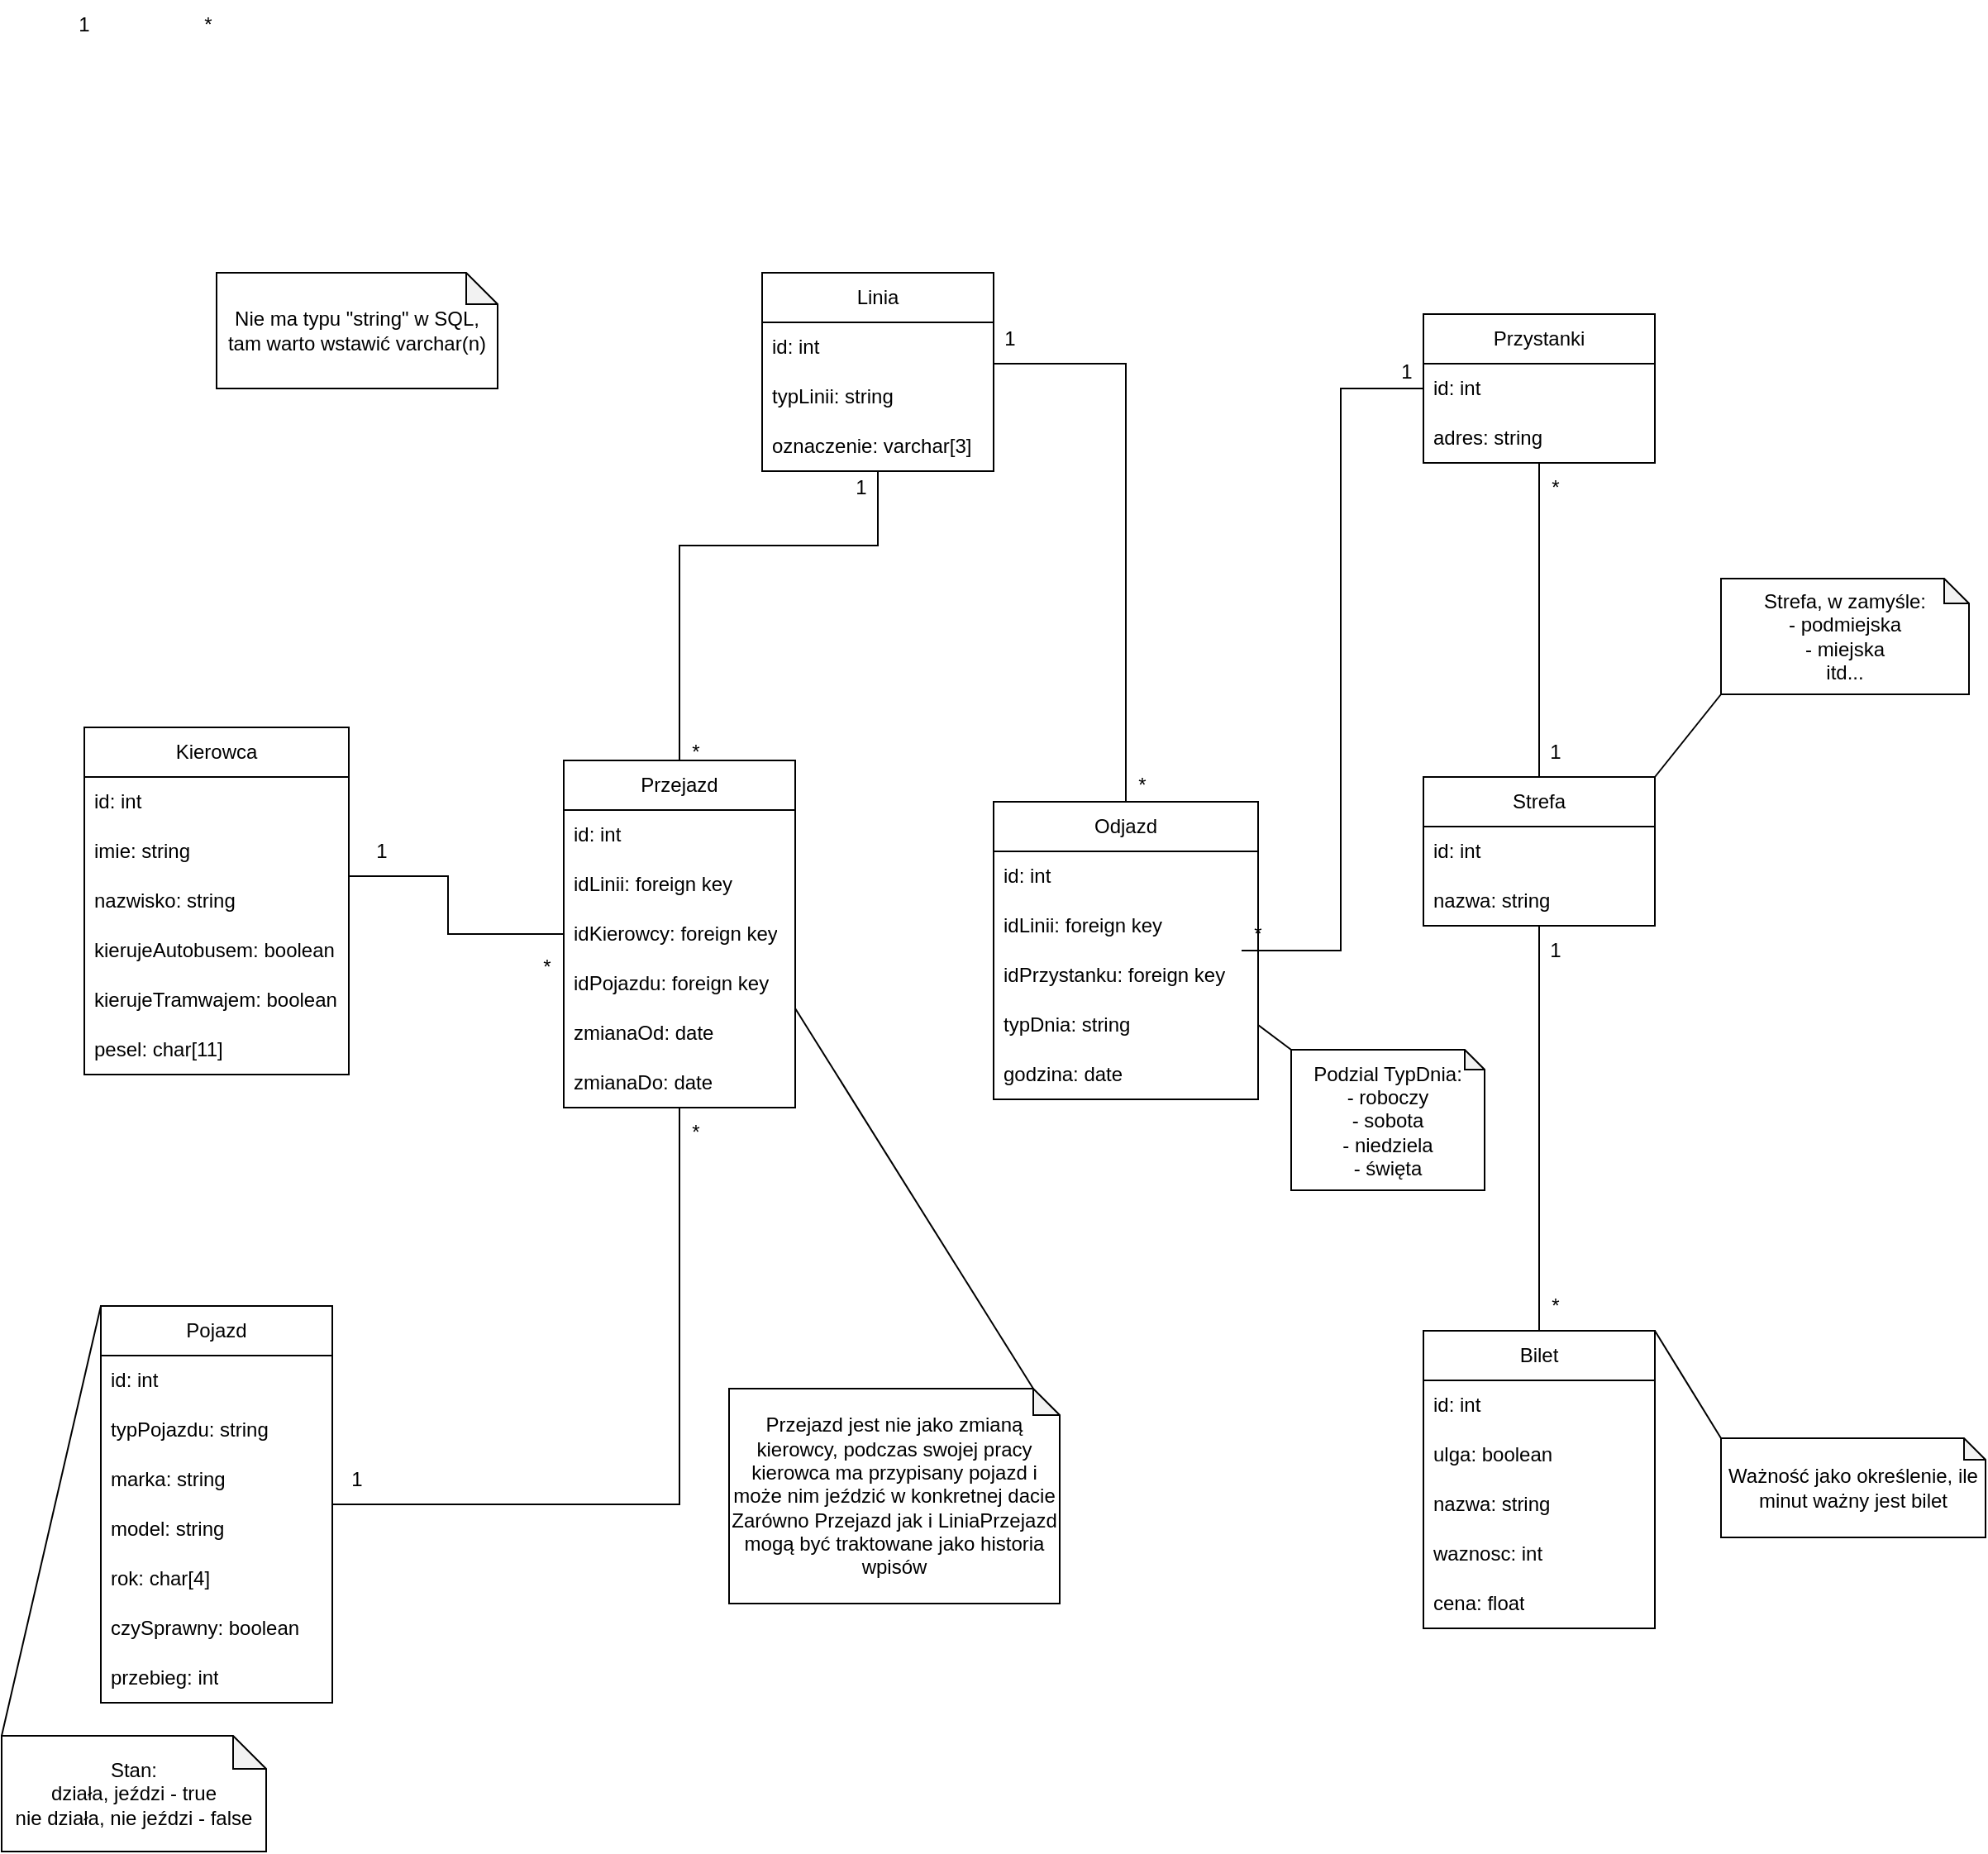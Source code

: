 <mxfile version="21.2.1" type="device">
  <diagram name="Strona-1" id="KXczJNX2hruGpQm2LtIr">
    <mxGraphModel dx="1345" dy="748" grid="1" gridSize="10" guides="1" tooltips="1" connect="1" arrows="1" fold="1" page="1" pageScale="1" pageWidth="827" pageHeight="1169" math="0" shadow="0">
      <root>
        <mxCell id="0" />
        <mxCell id="1" parent="0" />
        <mxCell id="rLP0wRcw7yNudNVZyc_8-1" value="Linia" style="swimlane;fontStyle=0;childLayout=stackLayout;horizontal=1;startSize=30;horizontalStack=0;resizeParent=1;resizeParentMax=0;resizeLast=0;collapsible=1;marginBottom=0;whiteSpace=wrap;html=1;" parent="1" vertex="1">
          <mxGeometry x="500" y="175" width="140" height="120" as="geometry" />
        </mxCell>
        <mxCell id="rLP0wRcw7yNudNVZyc_8-2" value="id: int" style="text;strokeColor=none;fillColor=none;align=left;verticalAlign=middle;spacingLeft=4;spacingRight=4;overflow=hidden;points=[[0,0.5],[1,0.5]];portConstraint=eastwest;rotatable=0;whiteSpace=wrap;html=1;" parent="rLP0wRcw7yNudNVZyc_8-1" vertex="1">
          <mxGeometry y="30" width="140" height="30" as="geometry" />
        </mxCell>
        <mxCell id="rLP0wRcw7yNudNVZyc_8-7" value="typLinii: string" style="text;strokeColor=none;fillColor=none;align=left;verticalAlign=middle;spacingLeft=4;spacingRight=4;overflow=hidden;points=[[0,0.5],[1,0.5]];portConstraint=eastwest;rotatable=0;whiteSpace=wrap;html=1;" parent="rLP0wRcw7yNudNVZyc_8-1" vertex="1">
          <mxGeometry y="60" width="140" height="30" as="geometry" />
        </mxCell>
        <mxCell id="rLP0wRcw7yNudNVZyc_8-3" value="oznaczenie: varchar[3]" style="text;strokeColor=none;fillColor=none;align=left;verticalAlign=middle;spacingLeft=4;spacingRight=4;overflow=hidden;points=[[0,0.5],[1,0.5]];portConstraint=eastwest;rotatable=0;whiteSpace=wrap;html=1;" parent="rLP0wRcw7yNudNVZyc_8-1" vertex="1">
          <mxGeometry y="90" width="140" height="30" as="geometry" />
        </mxCell>
        <mxCell id="rLP0wRcw7yNudNVZyc_8-8" value="Nie ma typu &quot;string&quot; w SQL, tam warto wstawić varchar(n)" style="shape=note;whiteSpace=wrap;html=1;backgroundOutline=1;darkOpacity=0.05;size=19;" parent="1" vertex="1">
          <mxGeometry x="170" y="175" width="170" height="70" as="geometry" />
        </mxCell>
        <mxCell id="rLP0wRcw7yNudNVZyc_8-13" value="*" style="text;html=1;strokeColor=none;fillColor=none;align=center;verticalAlign=middle;whiteSpace=wrap;rounded=0;" parent="1" vertex="1">
          <mxGeometry x="135" y="10" width="60" height="30" as="geometry" />
        </mxCell>
        <mxCell id="rLP0wRcw7yNudNVZyc_8-15" value="1" style="text;html=1;strokeColor=none;fillColor=none;align=center;verticalAlign=middle;whiteSpace=wrap;rounded=0;" parent="1" vertex="1">
          <mxGeometry x="60" y="10" width="60" height="30" as="geometry" />
        </mxCell>
        <mxCell id="rLP0wRcw7yNudNVZyc_8-16" value="Przystanki" style="swimlane;fontStyle=0;childLayout=stackLayout;horizontal=1;startSize=30;horizontalStack=0;resizeParent=1;resizeParentMax=0;resizeLast=0;collapsible=1;marginBottom=0;whiteSpace=wrap;html=1;" parent="1" vertex="1">
          <mxGeometry x="900" y="200" width="140" height="90" as="geometry" />
        </mxCell>
        <mxCell id="rLP0wRcw7yNudNVZyc_8-17" value="id: int" style="text;strokeColor=none;fillColor=none;align=left;verticalAlign=middle;spacingLeft=4;spacingRight=4;overflow=hidden;points=[[0,0.5],[1,0.5]];portConstraint=eastwest;rotatable=0;whiteSpace=wrap;html=1;" parent="rLP0wRcw7yNudNVZyc_8-16" vertex="1">
          <mxGeometry y="30" width="140" height="30" as="geometry" />
        </mxCell>
        <mxCell id="rLP0wRcw7yNudNVZyc_8-18" value="adres: string" style="text;strokeColor=none;fillColor=none;align=left;verticalAlign=middle;spacingLeft=4;spacingRight=4;overflow=hidden;points=[[0,0.5],[1,0.5]];portConstraint=eastwest;rotatable=0;whiteSpace=wrap;html=1;" parent="rLP0wRcw7yNudNVZyc_8-16" vertex="1">
          <mxGeometry y="60" width="140" height="30" as="geometry" />
        </mxCell>
        <mxCell id="rLP0wRcw7yNudNVZyc_8-21" value="Strefa" style="swimlane;fontStyle=0;childLayout=stackLayout;horizontal=1;startSize=30;horizontalStack=0;resizeParent=1;resizeParentMax=0;resizeLast=0;collapsible=1;marginBottom=0;whiteSpace=wrap;html=1;" parent="1" vertex="1">
          <mxGeometry x="900" y="480" width="140" height="90" as="geometry" />
        </mxCell>
        <mxCell id="rLP0wRcw7yNudNVZyc_8-22" value="id: int" style="text;strokeColor=none;fillColor=none;align=left;verticalAlign=middle;spacingLeft=4;spacingRight=4;overflow=hidden;points=[[0,0.5],[1,0.5]];portConstraint=eastwest;rotatable=0;whiteSpace=wrap;html=1;" parent="rLP0wRcw7yNudNVZyc_8-21" vertex="1">
          <mxGeometry y="30" width="140" height="30" as="geometry" />
        </mxCell>
        <mxCell id="rLP0wRcw7yNudNVZyc_8-23" value="nazwa: string" style="text;strokeColor=none;fillColor=none;align=left;verticalAlign=middle;spacingLeft=4;spacingRight=4;overflow=hidden;points=[[0,0.5],[1,0.5]];portConstraint=eastwest;rotatable=0;whiteSpace=wrap;html=1;" parent="rLP0wRcw7yNudNVZyc_8-21" vertex="1">
          <mxGeometry y="60" width="140" height="30" as="geometry" />
        </mxCell>
        <mxCell id="rLP0wRcw7yNudNVZyc_8-25" style="edgeStyle=orthogonalEdgeStyle;rounded=0;orthogonalLoop=1;jettySize=auto;html=1;exitX=0.5;exitY=0;exitDx=0;exitDy=0;endArrow=none;endFill=0;entryX=0.5;entryY=1;entryDx=0;entryDy=0;" parent="1" source="rLP0wRcw7yNudNVZyc_8-21" target="rLP0wRcw7yNudNVZyc_8-16" edge="1">
          <mxGeometry relative="1" as="geometry">
            <mxPoint x="310" y="215" as="sourcePoint" />
            <mxPoint x="890" y="280" as="targetPoint" />
          </mxGeometry>
        </mxCell>
        <mxCell id="rLP0wRcw7yNudNVZyc_8-26" value="1" style="text;html=1;strokeColor=none;fillColor=none;align=center;verticalAlign=middle;whiteSpace=wrap;rounded=0;" parent="1" vertex="1">
          <mxGeometry x="950" y="450" width="60" height="30" as="geometry" />
        </mxCell>
        <mxCell id="rLP0wRcw7yNudNVZyc_8-27" value="*" style="text;html=1;strokeColor=none;fillColor=none;align=center;verticalAlign=middle;whiteSpace=wrap;rounded=0;" parent="1" vertex="1">
          <mxGeometry x="950" y="290" width="60" height="30" as="geometry" />
        </mxCell>
        <mxCell id="rLP0wRcw7yNudNVZyc_8-28" value="Bilet" style="swimlane;fontStyle=0;childLayout=stackLayout;horizontal=1;startSize=30;horizontalStack=0;resizeParent=1;resizeParentMax=0;resizeLast=0;collapsible=1;marginBottom=0;whiteSpace=wrap;html=1;" parent="1" vertex="1">
          <mxGeometry x="900" y="815" width="140" height="180" as="geometry" />
        </mxCell>
        <mxCell id="rLP0wRcw7yNudNVZyc_8-29" value="id: int" style="text;strokeColor=none;fillColor=none;align=left;verticalAlign=middle;spacingLeft=4;spacingRight=4;overflow=hidden;points=[[0,0.5],[1,0.5]];portConstraint=eastwest;rotatable=0;whiteSpace=wrap;html=1;" parent="rLP0wRcw7yNudNVZyc_8-28" vertex="1">
          <mxGeometry y="30" width="140" height="30" as="geometry" />
        </mxCell>
        <mxCell id="rLP0wRcw7yNudNVZyc_8-30" value="ulga: boolean" style="text;strokeColor=none;fillColor=none;align=left;verticalAlign=middle;spacingLeft=4;spacingRight=4;overflow=hidden;points=[[0,0.5],[1,0.5]];portConstraint=eastwest;rotatable=0;whiteSpace=wrap;html=1;" parent="rLP0wRcw7yNudNVZyc_8-28" vertex="1">
          <mxGeometry y="60" width="140" height="30" as="geometry" />
        </mxCell>
        <mxCell id="rLP0wRcw7yNudNVZyc_8-34" value="nazwa: string" style="text;strokeColor=none;fillColor=none;align=left;verticalAlign=middle;spacingLeft=4;spacingRight=4;overflow=hidden;points=[[0,0.5],[1,0.5]];portConstraint=eastwest;rotatable=0;whiteSpace=wrap;html=1;" parent="rLP0wRcw7yNudNVZyc_8-28" vertex="1">
          <mxGeometry y="90" width="140" height="30" as="geometry" />
        </mxCell>
        <mxCell id="rLP0wRcw7yNudNVZyc_8-35" value="waznosc: int" style="text;strokeColor=none;fillColor=none;align=left;verticalAlign=middle;spacingLeft=4;spacingRight=4;overflow=hidden;points=[[0,0.5],[1,0.5]];portConstraint=eastwest;rotatable=0;whiteSpace=wrap;html=1;" parent="rLP0wRcw7yNudNVZyc_8-28" vertex="1">
          <mxGeometry y="120" width="140" height="30" as="geometry" />
        </mxCell>
        <mxCell id="rLP0wRcw7yNudNVZyc_8-36" value="cena: float" style="text;strokeColor=none;fillColor=none;align=left;verticalAlign=middle;spacingLeft=4;spacingRight=4;overflow=hidden;points=[[0,0.5],[1,0.5]];portConstraint=eastwest;rotatable=0;whiteSpace=wrap;html=1;" parent="rLP0wRcw7yNudNVZyc_8-28" vertex="1">
          <mxGeometry y="150" width="140" height="30" as="geometry" />
        </mxCell>
        <mxCell id="rLP0wRcw7yNudNVZyc_8-31" style="edgeStyle=orthogonalEdgeStyle;rounded=0;orthogonalLoop=1;jettySize=auto;html=1;endArrow=none;endFill=0;exitX=0.5;exitY=0;exitDx=0;exitDy=0;entryX=0.5;entryY=1;entryDx=0;entryDy=0;" parent="1" source="rLP0wRcw7yNudNVZyc_8-28" target="rLP0wRcw7yNudNVZyc_8-21" edge="1">
          <mxGeometry relative="1" as="geometry">
            <mxPoint x="810" y="670" as="sourcePoint" />
            <mxPoint x="870" y="570" as="targetPoint" />
          </mxGeometry>
        </mxCell>
        <mxCell id="rLP0wRcw7yNudNVZyc_8-32" value="1" style="text;html=1;strokeColor=none;fillColor=none;align=center;verticalAlign=middle;whiteSpace=wrap;rounded=0;" parent="1" vertex="1">
          <mxGeometry x="860" y="220" width="60" height="30" as="geometry" />
        </mxCell>
        <mxCell id="rLP0wRcw7yNudNVZyc_8-37" value="Kierowca" style="swimlane;fontStyle=0;childLayout=stackLayout;horizontal=1;startSize=30;horizontalStack=0;resizeParent=1;resizeParentMax=0;resizeLast=0;collapsible=1;marginBottom=0;whiteSpace=wrap;html=1;" parent="1" vertex="1">
          <mxGeometry x="90" y="450" width="160" height="210" as="geometry" />
        </mxCell>
        <mxCell id="rLP0wRcw7yNudNVZyc_8-38" value="id: int" style="text;strokeColor=none;fillColor=none;align=left;verticalAlign=middle;spacingLeft=4;spacingRight=4;overflow=hidden;points=[[0,0.5],[1,0.5]];portConstraint=eastwest;rotatable=0;whiteSpace=wrap;html=1;" parent="rLP0wRcw7yNudNVZyc_8-37" vertex="1">
          <mxGeometry y="30" width="160" height="30" as="geometry" />
        </mxCell>
        <mxCell id="rLP0wRcw7yNudNVZyc_8-39" value="imie: string" style="text;strokeColor=none;fillColor=none;align=left;verticalAlign=middle;spacingLeft=4;spacingRight=4;overflow=hidden;points=[[0,0.5],[1,0.5]];portConstraint=eastwest;rotatable=0;whiteSpace=wrap;html=1;" parent="rLP0wRcw7yNudNVZyc_8-37" vertex="1">
          <mxGeometry y="60" width="160" height="30" as="geometry" />
        </mxCell>
        <mxCell id="rLP0wRcw7yNudNVZyc_8-50" value="nazwisko: string" style="text;strokeColor=none;fillColor=none;align=left;verticalAlign=middle;spacingLeft=4;spacingRight=4;overflow=hidden;points=[[0,0.5],[1,0.5]];portConstraint=eastwest;rotatable=0;whiteSpace=wrap;html=1;" parent="rLP0wRcw7yNudNVZyc_8-37" vertex="1">
          <mxGeometry y="90" width="160" height="30" as="geometry" />
        </mxCell>
        <mxCell id="0RT6IL3tYu8PA9jkuQKf-8" value="kierujeAutobusem: boolean" style="text;strokeColor=none;fillColor=none;align=left;verticalAlign=middle;spacingLeft=4;spacingRight=4;overflow=hidden;points=[[0,0.5],[1,0.5]];portConstraint=eastwest;rotatable=0;whiteSpace=wrap;html=1;" vertex="1" parent="rLP0wRcw7yNudNVZyc_8-37">
          <mxGeometry y="120" width="160" height="30" as="geometry" />
        </mxCell>
        <mxCell id="0RT6IL3tYu8PA9jkuQKf-9" value="kierujeTramwajem: boolean" style="text;strokeColor=none;fillColor=none;align=left;verticalAlign=middle;spacingLeft=4;spacingRight=4;overflow=hidden;points=[[0,0.5],[1,0.5]];portConstraint=eastwest;rotatable=0;whiteSpace=wrap;html=1;" vertex="1" parent="rLP0wRcw7yNudNVZyc_8-37">
          <mxGeometry y="150" width="160" height="30" as="geometry" />
        </mxCell>
        <mxCell id="rLP0wRcw7yNudNVZyc_8-51" value="pesel: char[11]" style="text;strokeColor=none;fillColor=none;align=left;verticalAlign=middle;spacingLeft=4;spacingRight=4;overflow=hidden;points=[[0,0.5],[1,0.5]];portConstraint=eastwest;rotatable=0;whiteSpace=wrap;html=1;" parent="rLP0wRcw7yNudNVZyc_8-37" vertex="1">
          <mxGeometry y="180" width="160" height="30" as="geometry" />
        </mxCell>
        <mxCell id="rLP0wRcw7yNudNVZyc_8-40" value="Pojazd" style="swimlane;fontStyle=0;childLayout=stackLayout;horizontal=1;startSize=30;horizontalStack=0;resizeParent=1;resizeParentMax=0;resizeLast=0;collapsible=1;marginBottom=0;whiteSpace=wrap;html=1;" parent="1" vertex="1">
          <mxGeometry x="100" y="800" width="140" height="240" as="geometry" />
        </mxCell>
        <mxCell id="rLP0wRcw7yNudNVZyc_8-57" value="id: int" style="text;strokeColor=none;fillColor=none;align=left;verticalAlign=middle;spacingLeft=4;spacingRight=4;overflow=hidden;points=[[0,0.5],[1,0.5]];portConstraint=eastwest;rotatable=0;whiteSpace=wrap;html=1;" parent="rLP0wRcw7yNudNVZyc_8-40" vertex="1">
          <mxGeometry y="30" width="140" height="30" as="geometry" />
        </mxCell>
        <mxCell id="0RT6IL3tYu8PA9jkuQKf-7" value="typPojazdu: string" style="text;strokeColor=none;fillColor=none;align=left;verticalAlign=middle;spacingLeft=4;spacingRight=4;overflow=hidden;points=[[0,0.5],[1,0.5]];portConstraint=eastwest;rotatable=0;whiteSpace=wrap;html=1;" vertex="1" parent="rLP0wRcw7yNudNVZyc_8-40">
          <mxGeometry y="60" width="140" height="30" as="geometry" />
        </mxCell>
        <mxCell id="rLP0wRcw7yNudNVZyc_8-58" value="marka: string" style="text;strokeColor=none;fillColor=none;align=left;verticalAlign=middle;spacingLeft=4;spacingRight=4;overflow=hidden;points=[[0,0.5],[1,0.5]];portConstraint=eastwest;rotatable=0;whiteSpace=wrap;html=1;" parent="rLP0wRcw7yNudNVZyc_8-40" vertex="1">
          <mxGeometry y="90" width="140" height="30" as="geometry" />
        </mxCell>
        <mxCell id="rLP0wRcw7yNudNVZyc_8-59" value="model: string" style="text;strokeColor=none;fillColor=none;align=left;verticalAlign=middle;spacingLeft=4;spacingRight=4;overflow=hidden;points=[[0,0.5],[1,0.5]];portConstraint=eastwest;rotatable=0;whiteSpace=wrap;html=1;" parent="rLP0wRcw7yNudNVZyc_8-40" vertex="1">
          <mxGeometry y="120" width="140" height="30" as="geometry" />
        </mxCell>
        <mxCell id="rLP0wRcw7yNudNVZyc_8-60" value="rok: char[4]" style="text;strokeColor=none;fillColor=none;align=left;verticalAlign=middle;spacingLeft=4;spacingRight=4;overflow=hidden;points=[[0,0.5],[1,0.5]];portConstraint=eastwest;rotatable=0;whiteSpace=wrap;html=1;" parent="rLP0wRcw7yNudNVZyc_8-40" vertex="1">
          <mxGeometry y="150" width="140" height="30" as="geometry" />
        </mxCell>
        <mxCell id="rLP0wRcw7yNudNVZyc_8-61" value="czySprawny: boolean" style="text;strokeColor=none;fillColor=none;align=left;verticalAlign=middle;spacingLeft=4;spacingRight=4;overflow=hidden;points=[[0,0.5],[1,0.5]];portConstraint=eastwest;rotatable=0;whiteSpace=wrap;html=1;" parent="rLP0wRcw7yNudNVZyc_8-40" vertex="1">
          <mxGeometry y="180" width="140" height="30" as="geometry" />
        </mxCell>
        <mxCell id="rLP0wRcw7yNudNVZyc_8-62" value="przebieg: int" style="text;strokeColor=none;fillColor=none;align=left;verticalAlign=middle;spacingLeft=4;spacingRight=4;overflow=hidden;points=[[0,0.5],[1,0.5]];portConstraint=eastwest;rotatable=0;whiteSpace=wrap;html=1;" parent="rLP0wRcw7yNudNVZyc_8-40" vertex="1">
          <mxGeometry y="210" width="140" height="30" as="geometry" />
        </mxCell>
        <mxCell id="rLP0wRcw7yNudNVZyc_8-42" value="Przejazd" style="swimlane;fontStyle=0;childLayout=stackLayout;horizontal=1;startSize=30;horizontalStack=0;resizeParent=1;resizeParentMax=0;resizeLast=0;collapsible=1;marginBottom=0;whiteSpace=wrap;html=1;" parent="1" vertex="1">
          <mxGeometry x="380" y="470" width="140" height="210" as="geometry" />
        </mxCell>
        <mxCell id="rLP0wRcw7yNudNVZyc_8-52" value="id: int" style="text;strokeColor=none;fillColor=none;align=left;verticalAlign=middle;spacingLeft=4;spacingRight=4;overflow=hidden;points=[[0,0.5],[1,0.5]];portConstraint=eastwest;rotatable=0;whiteSpace=wrap;html=1;" parent="rLP0wRcw7yNudNVZyc_8-42" vertex="1">
          <mxGeometry y="30" width="140" height="30" as="geometry" />
        </mxCell>
        <mxCell id="rLP0wRcw7yNudNVZyc_8-65" value="idLinii: foreign key" style="text;strokeColor=none;fillColor=none;align=left;verticalAlign=middle;spacingLeft=4;spacingRight=4;overflow=hidden;points=[[0,0.5],[1,0.5]];portConstraint=eastwest;rotatable=0;whiteSpace=wrap;html=1;" parent="rLP0wRcw7yNudNVZyc_8-42" vertex="1">
          <mxGeometry y="60" width="140" height="30" as="geometry" />
        </mxCell>
        <mxCell id="rLP0wRcw7yNudNVZyc_8-53" value="idKierowcy: foreign key" style="text;strokeColor=none;fillColor=none;align=left;verticalAlign=middle;spacingLeft=4;spacingRight=4;overflow=hidden;points=[[0,0.5],[1,0.5]];portConstraint=eastwest;rotatable=0;whiteSpace=wrap;html=1;" parent="rLP0wRcw7yNudNVZyc_8-42" vertex="1">
          <mxGeometry y="90" width="140" height="30" as="geometry" />
        </mxCell>
        <mxCell id="rLP0wRcw7yNudNVZyc_8-54" value="idPojazdu: foreign key" style="text;strokeColor=none;fillColor=none;align=left;verticalAlign=middle;spacingLeft=4;spacingRight=4;overflow=hidden;points=[[0,0.5],[1,0.5]];portConstraint=eastwest;rotatable=0;whiteSpace=wrap;html=1;" parent="rLP0wRcw7yNudNVZyc_8-42" vertex="1">
          <mxGeometry y="120" width="140" height="30" as="geometry" />
        </mxCell>
        <mxCell id="rLP0wRcw7yNudNVZyc_8-55" value="zmianaOd: date" style="text;strokeColor=none;fillColor=none;align=left;verticalAlign=middle;spacingLeft=4;spacingRight=4;overflow=hidden;points=[[0,0.5],[1,0.5]];portConstraint=eastwest;rotatable=0;whiteSpace=wrap;html=1;" parent="rLP0wRcw7yNudNVZyc_8-42" vertex="1">
          <mxGeometry y="150" width="140" height="30" as="geometry" />
        </mxCell>
        <mxCell id="rLP0wRcw7yNudNVZyc_8-56" value="zmianaDo: date" style="text;strokeColor=none;fillColor=none;align=left;verticalAlign=middle;spacingLeft=4;spacingRight=4;overflow=hidden;points=[[0,0.5],[1,0.5]];portConstraint=eastwest;rotatable=0;whiteSpace=wrap;html=1;" parent="rLP0wRcw7yNudNVZyc_8-42" vertex="1">
          <mxGeometry y="180" width="140" height="30" as="geometry" />
        </mxCell>
        <mxCell id="rLP0wRcw7yNudNVZyc_8-44" value="Odjazd" style="swimlane;fontStyle=0;childLayout=stackLayout;horizontal=1;startSize=30;horizontalStack=0;resizeParent=1;resizeParentMax=0;resizeLast=0;collapsible=1;marginBottom=0;whiteSpace=wrap;html=1;" parent="1" vertex="1">
          <mxGeometry x="640" y="495" width="160" height="180" as="geometry" />
        </mxCell>
        <mxCell id="rLP0wRcw7yNudNVZyc_8-67" value="id: int" style="text;strokeColor=none;fillColor=none;align=left;verticalAlign=middle;spacingLeft=4;spacingRight=4;overflow=hidden;points=[[0,0.5],[1,0.5]];portConstraint=eastwest;rotatable=0;whiteSpace=wrap;html=1;" parent="rLP0wRcw7yNudNVZyc_8-44" vertex="1">
          <mxGeometry y="30" width="160" height="30" as="geometry" />
        </mxCell>
        <mxCell id="rLP0wRcw7yNudNVZyc_8-68" value="idLinii: foreign key" style="text;strokeColor=none;fillColor=none;align=left;verticalAlign=middle;spacingLeft=4;spacingRight=4;overflow=hidden;points=[[0,0.5],[1,0.5]];portConstraint=eastwest;rotatable=0;whiteSpace=wrap;html=1;" parent="rLP0wRcw7yNudNVZyc_8-44" vertex="1">
          <mxGeometry y="60" width="160" height="30" as="geometry" />
        </mxCell>
        <mxCell id="rLP0wRcw7yNudNVZyc_8-69" value="idPrzystanku: foreign key" style="text;strokeColor=none;fillColor=none;align=left;verticalAlign=middle;spacingLeft=4;spacingRight=4;overflow=hidden;points=[[0,0.5],[1,0.5]];portConstraint=eastwest;rotatable=0;whiteSpace=wrap;html=1;" parent="rLP0wRcw7yNudNVZyc_8-44" vertex="1">
          <mxGeometry y="90" width="160" height="30" as="geometry" />
        </mxCell>
        <mxCell id="rLP0wRcw7yNudNVZyc_8-70" value="typDnia: string" style="text;strokeColor=none;fillColor=none;align=left;verticalAlign=middle;spacingLeft=4;spacingRight=4;overflow=hidden;points=[[0,0.5],[1,0.5]];portConstraint=eastwest;rotatable=0;whiteSpace=wrap;html=1;" parent="rLP0wRcw7yNudNVZyc_8-44" vertex="1">
          <mxGeometry y="120" width="160" height="30" as="geometry" />
        </mxCell>
        <mxCell id="rLP0wRcw7yNudNVZyc_8-71" value="godzina: date" style="text;strokeColor=none;fillColor=none;align=left;verticalAlign=middle;spacingLeft=4;spacingRight=4;overflow=hidden;points=[[0,0.5],[1,0.5]];portConstraint=eastwest;rotatable=0;whiteSpace=wrap;html=1;" parent="rLP0wRcw7yNudNVZyc_8-44" vertex="1">
          <mxGeometry y="150" width="160" height="30" as="geometry" />
        </mxCell>
        <mxCell id="rLP0wRcw7yNudNVZyc_8-46" style="edgeStyle=orthogonalEdgeStyle;rounded=0;orthogonalLoop=1;jettySize=auto;html=1;endArrow=none;endFill=0;entryX=1;entryY=0.5;entryDx=0;entryDy=0;exitX=0;exitY=0.5;exitDx=0;exitDy=0;" parent="1" source="rLP0wRcw7yNudNVZyc_8-42" target="rLP0wRcw7yNudNVZyc_8-37" edge="1">
          <mxGeometry relative="1" as="geometry">
            <mxPoint x="460" y="670" as="sourcePoint" />
            <mxPoint x="310" y="215" as="targetPoint" />
            <Array as="points">
              <mxPoint x="310" y="575" />
              <mxPoint x="310" y="540" />
            </Array>
          </mxGeometry>
        </mxCell>
        <mxCell id="rLP0wRcw7yNudNVZyc_8-47" style="edgeStyle=orthogonalEdgeStyle;rounded=0;orthogonalLoop=1;jettySize=auto;html=1;exitX=1;exitY=0.5;exitDx=0;exitDy=0;endArrow=none;endFill=0;entryX=0.5;entryY=1;entryDx=0;entryDy=0;" parent="1" source="rLP0wRcw7yNudNVZyc_8-40" target="rLP0wRcw7yNudNVZyc_8-42" edge="1">
          <mxGeometry relative="1" as="geometry">
            <mxPoint x="240" y="620" as="sourcePoint" />
            <mxPoint x="450" y="750" as="targetPoint" />
          </mxGeometry>
        </mxCell>
        <mxCell id="rLP0wRcw7yNudNVZyc_8-48" style="edgeStyle=orthogonalEdgeStyle;rounded=0;orthogonalLoop=1;jettySize=auto;html=1;endArrow=none;endFill=0;entryX=1;entryY=0.5;entryDx=0;entryDy=0;exitX=0.5;exitY=0;exitDx=0;exitDy=0;" parent="1" source="rLP0wRcw7yNudNVZyc_8-44" target="rLP0wRcw7yNudNVZyc_8-1" edge="1">
          <mxGeometry relative="1" as="geometry">
            <mxPoint x="580" y="320" as="sourcePoint" />
            <mxPoint x="480" y="360" as="targetPoint" />
            <Array as="points">
              <mxPoint x="720" y="230" />
            </Array>
          </mxGeometry>
        </mxCell>
        <mxCell id="rLP0wRcw7yNudNVZyc_8-49" style="edgeStyle=orthogonalEdgeStyle;rounded=0;orthogonalLoop=1;jettySize=auto;html=1;endArrow=none;endFill=0;entryX=0;entryY=0.5;entryDx=0;entryDy=0;exitX=1;exitY=0.5;exitDx=0;exitDy=0;" parent="1" source="rLP0wRcw7yNudNVZyc_8-44" target="rLP0wRcw7yNudNVZyc_8-17" edge="1">
          <mxGeometry relative="1" as="geometry">
            <mxPoint x="650" y="340" as="sourcePoint" />
            <mxPoint x="630" y="215" as="targetPoint" />
            <Array as="points">
              <mxPoint x="790" y="585" />
              <mxPoint x="850" y="585" />
              <mxPoint x="850" y="245" />
            </Array>
          </mxGeometry>
        </mxCell>
        <mxCell id="rLP0wRcw7yNudNVZyc_8-63" style="edgeStyle=orthogonalEdgeStyle;rounded=0;orthogonalLoop=1;jettySize=auto;html=1;endArrow=none;endFill=0;exitX=0.5;exitY=1;exitDx=0;exitDy=0;entryX=0.5;entryY=0;entryDx=0;entryDy=0;" parent="1" source="rLP0wRcw7yNudNVZyc_8-1" target="rLP0wRcw7yNudNVZyc_8-42" edge="1">
          <mxGeometry relative="1" as="geometry">
            <mxPoint x="510" y="300" as="sourcePoint" />
            <mxPoint x="450" y="380" as="targetPoint" />
            <Array as="points">
              <mxPoint x="570" y="340" />
              <mxPoint x="450" y="340" />
            </Array>
          </mxGeometry>
        </mxCell>
        <mxCell id="rLP0wRcw7yNudNVZyc_8-75" value="*" style="text;html=1;strokeColor=none;fillColor=none;align=center;verticalAlign=middle;whiteSpace=wrap;rounded=0;" parent="1" vertex="1">
          <mxGeometry x="790" y="560" width="20" height="30" as="geometry" />
        </mxCell>
        <mxCell id="rLP0wRcw7yNudNVZyc_8-81" value="1" style="text;html=1;strokeColor=none;fillColor=none;align=center;verticalAlign=middle;whiteSpace=wrap;rounded=0;" parent="1" vertex="1">
          <mxGeometry x="530" y="290" width="60" height="30" as="geometry" />
        </mxCell>
        <mxCell id="rLP0wRcw7yNudNVZyc_8-83" value="*" style="text;html=1;strokeColor=none;fillColor=none;align=center;verticalAlign=middle;whiteSpace=wrap;rounded=0;" parent="1" vertex="1">
          <mxGeometry x="700" y="470" width="60" height="30" as="geometry" />
        </mxCell>
        <mxCell id="rLP0wRcw7yNudNVZyc_8-85" value="1" style="text;html=1;strokeColor=none;fillColor=none;align=center;verticalAlign=middle;whiteSpace=wrap;rounded=0;" parent="1" vertex="1">
          <mxGeometry x="620" y="200" width="60" height="30" as="geometry" />
        </mxCell>
        <mxCell id="rLP0wRcw7yNudNVZyc_8-86" value="1" style="text;html=1;strokeColor=none;fillColor=none;align=center;verticalAlign=middle;whiteSpace=wrap;rounded=0;" parent="1" vertex="1">
          <mxGeometry x="240" y="510" width="60" height="30" as="geometry" />
        </mxCell>
        <mxCell id="rLP0wRcw7yNudNVZyc_8-87" value="*" style="text;html=1;strokeColor=none;fillColor=none;align=center;verticalAlign=middle;whiteSpace=wrap;rounded=0;" parent="1" vertex="1">
          <mxGeometry x="360" y="580" width="20" height="30" as="geometry" />
        </mxCell>
        <mxCell id="rLP0wRcw7yNudNVZyc_8-88" value="*" style="text;html=1;strokeColor=none;fillColor=none;align=center;verticalAlign=middle;whiteSpace=wrap;rounded=0;" parent="1" vertex="1">
          <mxGeometry x="430" y="450" width="60" height="30" as="geometry" />
        </mxCell>
        <mxCell id="rLP0wRcw7yNudNVZyc_8-89" value="1" style="text;html=1;strokeColor=none;fillColor=none;align=center;verticalAlign=middle;whiteSpace=wrap;rounded=0;" parent="1" vertex="1">
          <mxGeometry x="225" y="890" width="60" height="30" as="geometry" />
        </mxCell>
        <mxCell id="rLP0wRcw7yNudNVZyc_8-90" value="*" style="text;html=1;strokeColor=none;fillColor=none;align=center;verticalAlign=middle;whiteSpace=wrap;rounded=0;" parent="1" vertex="1">
          <mxGeometry x="950" y="785" width="60" height="30" as="geometry" />
        </mxCell>
        <mxCell id="rLP0wRcw7yNudNVZyc_8-91" value="1" style="text;html=1;strokeColor=none;fillColor=none;align=center;verticalAlign=middle;whiteSpace=wrap;rounded=0;" parent="1" vertex="1">
          <mxGeometry x="950" y="570" width="60" height="30" as="geometry" />
        </mxCell>
        <mxCell id="rLP0wRcw7yNudNVZyc_8-93" value="*" style="text;html=1;strokeColor=none;fillColor=none;align=center;verticalAlign=middle;whiteSpace=wrap;rounded=0;" parent="1" vertex="1">
          <mxGeometry x="430" y="680" width="60" height="30" as="geometry" />
        </mxCell>
        <mxCell id="rLP0wRcw7yNudNVZyc_8-97" value="Stan:&lt;br&gt;działa, jeździ - true&lt;br&gt;nie działa, nie jeździ - false" style="shape=note;whiteSpace=wrap;html=1;backgroundOutline=1;darkOpacity=0.05;size=20;" parent="1" vertex="1">
          <mxGeometry x="40" y="1060" width="160" height="70" as="geometry" />
        </mxCell>
        <mxCell id="rLP0wRcw7yNudNVZyc_8-98" value="" style="endArrow=none;html=1;rounded=0;entryX=0;entryY=0;entryDx=0;entryDy=0;entryPerimeter=0;exitX=0;exitY=0;exitDx=0;exitDy=0;" parent="1" source="rLP0wRcw7yNudNVZyc_8-40" target="rLP0wRcw7yNudNVZyc_8-97" edge="1">
          <mxGeometry width="50" height="50" relative="1" as="geometry">
            <mxPoint x="410" y="1090" as="sourcePoint" />
            <mxPoint x="460" y="1040" as="targetPoint" />
          </mxGeometry>
        </mxCell>
        <mxCell id="rLP0wRcw7yNudNVZyc_8-99" value="Przejazd jest nie jako zmianą kierowcy, podczas swojej pracy kierowca ma przypisany pojazd i może nim jeździć w konkretnej dacie&lt;br&gt;Zarówno Przejazd jak i LiniaPrzejazd mogą być traktowane jako historia wpisów" style="shape=note;whiteSpace=wrap;html=1;backgroundOutline=1;darkOpacity=0.05;size=16;" parent="1" vertex="1">
          <mxGeometry x="480" y="850" width="200" height="130" as="geometry" />
        </mxCell>
        <mxCell id="rLP0wRcw7yNudNVZyc_8-100" value="" style="endArrow=none;html=1;rounded=0;exitX=0;exitY=0;exitDx=184;exitDy=0;exitPerimeter=0;" parent="1" source="rLP0wRcw7yNudNVZyc_8-99" edge="1">
          <mxGeometry width="50" height="50" relative="1" as="geometry">
            <mxPoint x="640" y="820" as="sourcePoint" />
            <mxPoint x="520" y="620" as="targetPoint" />
          </mxGeometry>
        </mxCell>
        <mxCell id="rLP0wRcw7yNudNVZyc_8-102" value="Strefa, w zamyśle:&lt;br&gt;- podmiejska&lt;br&gt;- miejska&lt;br&gt;itd..." style="shape=note;whiteSpace=wrap;html=1;backgroundOutline=1;darkOpacity=0.05;size=15;" parent="1" vertex="1">
          <mxGeometry x="1080" y="360" width="150" height="70" as="geometry" />
        </mxCell>
        <mxCell id="rLP0wRcw7yNudNVZyc_8-103" value="" style="endArrow=none;html=1;rounded=0;entryX=0;entryY=1;entryDx=0;entryDy=0;entryPerimeter=0;exitX=1;exitY=0;exitDx=0;exitDy=0;" parent="1" source="rLP0wRcw7yNudNVZyc_8-21" target="rLP0wRcw7yNudNVZyc_8-102" edge="1">
          <mxGeometry width="50" height="50" relative="1" as="geometry">
            <mxPoint x="1250" y="630" as="sourcePoint" />
            <mxPoint x="1300" y="580" as="targetPoint" />
          </mxGeometry>
        </mxCell>
        <mxCell id="rLP0wRcw7yNudNVZyc_8-104" value="Podzial TypDnia:&lt;br&gt;- roboczy&lt;br&gt;- sobota&lt;br&gt;- niedziela&lt;br&gt;- święta" style="shape=note;whiteSpace=wrap;html=1;backgroundOutline=1;darkOpacity=0.05;size=12;" parent="1" vertex="1">
          <mxGeometry x="820" y="645" width="117" height="85" as="geometry" />
        </mxCell>
        <mxCell id="rLP0wRcw7yNudNVZyc_8-105" value="" style="endArrow=none;html=1;rounded=0;exitX=0;exitY=0;exitDx=0;exitDy=0;exitPerimeter=0;entryX=1;entryY=0.5;entryDx=0;entryDy=0;" parent="1" source="rLP0wRcw7yNudNVZyc_8-104" target="rLP0wRcw7yNudNVZyc_8-70" edge="1">
          <mxGeometry width="50" height="50" relative="1" as="geometry">
            <mxPoint x="860" y="700" as="sourcePoint" />
            <mxPoint x="860" y="690" as="targetPoint" />
          </mxGeometry>
        </mxCell>
        <mxCell id="rLP0wRcw7yNudNVZyc_8-106" value="Ważność jako określenie, ile minut ważny jest bilet" style="shape=note;whiteSpace=wrap;html=1;backgroundOutline=1;darkOpacity=0.05;size=13;" parent="1" vertex="1">
          <mxGeometry x="1080" y="880" width="160" height="60" as="geometry" />
        </mxCell>
        <mxCell id="rLP0wRcw7yNudNVZyc_8-107" value="" style="endArrow=none;html=1;rounded=0;entryX=1;entryY=0;entryDx=0;entryDy=0;exitX=0;exitY=0;exitDx=0;exitDy=0;exitPerimeter=0;" parent="1" source="rLP0wRcw7yNudNVZyc_8-106" target="rLP0wRcw7yNudNVZyc_8-28" edge="1">
          <mxGeometry width="50" height="50" relative="1" as="geometry">
            <mxPoint x="1110" y="830" as="sourcePoint" />
            <mxPoint x="1160" y="780" as="targetPoint" />
          </mxGeometry>
        </mxCell>
      </root>
    </mxGraphModel>
  </diagram>
</mxfile>
